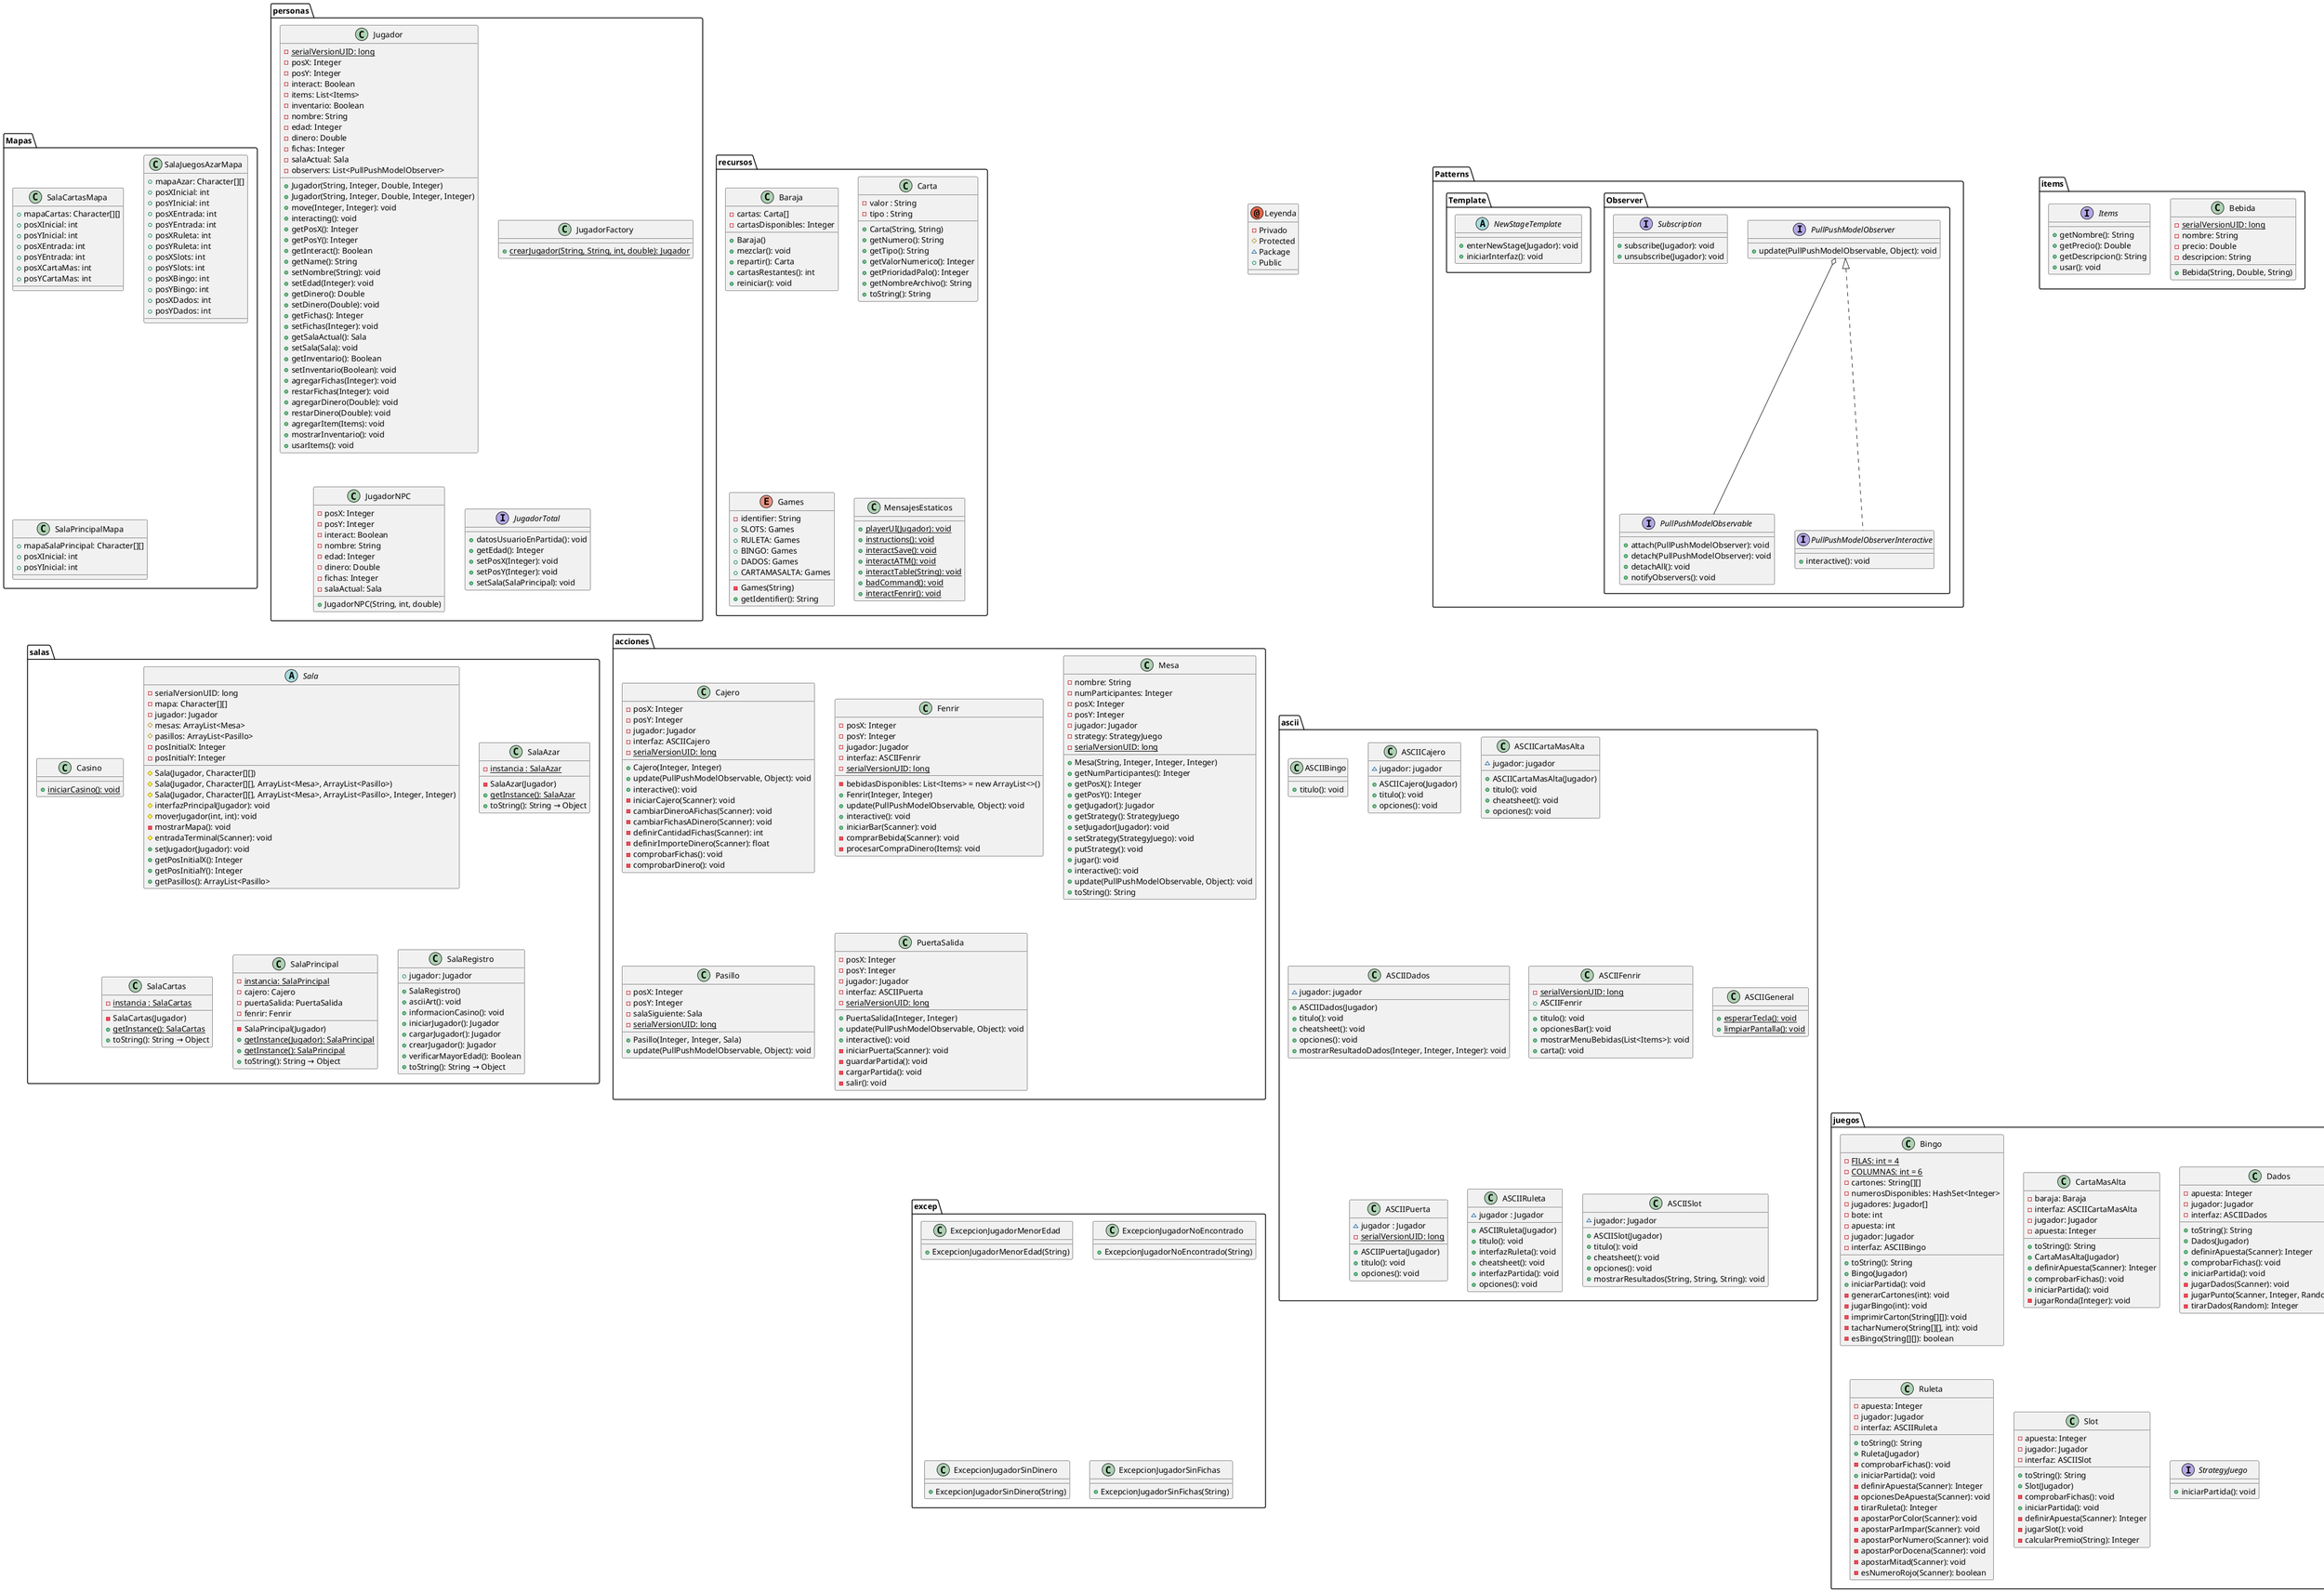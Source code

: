 @startuml

'https://plantuml.com/class-diagram
'- Privado' 'private Jugador jugador'
'# protected' 'protected Jugador jugador'
'~ package' 'Jugador jugador'
'+ public' 'public Jugador jugador'

 annotation "Leyenda" {
    - Privado
    # Protected
    ~ Package
    + Public
}

package "Mapas" {
    class SalaCartasMapa {
        + mapaCartas: Character[][]
        + posXInicial: int
        + posYInicial: int
        + posXEntrada: int
        + posYEntrada: int
        + posXCartaMas: int
        + posYCartaMas: int
    }

    class SalaJuegosAzarMapa {
        + mapaAzar: Character[][]
        + posXInicial: int
        + posYInicial: int
        + posXEntrada: int
        + posYEntrada: int
        + posXRuleta: int
        + posYRuleta: int
        + posXSlots: int
        + posYSlots: int
        + posXBingo: int
        + posYBingo: int
        + posXDados: int
        + posYDados: int
    }

    class SalaPrincipalMapa {
        + mapaSalaPrincipal: Character[][]
        + posXInicial: int
        + posYInicial: int
    }
}

package "Patterns" {

    package "Observer" {
        interface PullPushModelObservable {
            + attach(PullPushModelObserver): void
            + detach(PullPushModelObserver): void
            + detachAll(): void
            + notifyObservers(): void
        }

        interface PullPushModelObserver {
            + update(PullPushModelObservable, Object): void
        }

        interface PullPushModelObserverInteractive {
            + interactive(): void
        }

        interface Subscription {
            + subscribe(Jugador): void
            + unsubscribe(Jugador): void
        }
    }

    package "Template" {
        abstract class NewStageTemplate {
                + enterNewStage(Jugador): void
                + iniciarInterfaz(): void
        }
    }

}

package "personas" {
    class Jugador {
        - {static} serialVersionUID: long
        - posX: Integer
        - posY: Integer
        - interact: Boolean
        - items: List<Items>
        - inventario: Boolean
        - nombre: String
        - edad: Integer
        - dinero: Double
        - fichas: Integer
        - salaActual: Sala
        - observers: List<PullPushModelObserver>

        + Jugador(String, Integer, Double, Integer)
        + Jugador(String, Integer, Double, Integer, Integer)
        + move(Integer, Integer): void
        + interacting(): void
        + getPosX(): Integer
        + getPosY(): Integer
        + getInteract(): Boolean
        + getName(): String
        + setNombre(String): void
        + setEdad(Integer): void
        + getDinero(): Double
        + setDinero(Double): void
        + getFichas(): Integer
        + setFichas(Integer): void
        + getSalaActual(): Sala
        + setSala(Sala): void
        + getInventario(): Boolean
        + setInventario(Boolean): void
        + agregarFichas(Integer): void
        + restarFichas(Integer): void
        + agregarDinero(Double): void
        + restarDinero(Double): void
        + agregarItem(Items): void
        + mostrarInventario(): void
        + usarItems(): void
    }

    class JugadorFactory {
        + {static} crearJugador(String, String, int, double): Jugador
    }

    class JugadorNPC {
        - posX: Integer
        - posY: Integer
        - interact: Boolean
        - nombre: String
        - edad: Integer
        - dinero: Double
        - fichas: Integer
        - salaActual: Sala

        + JugadorNPC(String, int, double)
    }

    interface JugadorTotal {
        + datosUsuarioEnPartida(): void
        + getEdad(): Integer
        + setPosX(Integer): void
        + setPosY(Integer): void
        + setSala(SalaPrincipal): void
    }
}

package "recursos" {
    class Baraja {
        - cartas: Carta[]
        - cartasDisponibles: Integer

        + Baraja()
        + mezclar(): void
        + repartir(): Carta
        + cartasRestantes(): int
        + reiniciar(): void
    }

    class Carta {
        - valor : String
        - tipo : String

        + Carta(String, String)
        + getNumero(): String
        + getTipo(): String
        + getValorNumerico(): Integer
        + getPrioridadPalo(): Integer
        + getNombreArchivo(): String
        + toString(): String
    }

    enum Games {
        - identifier: String
        + SLOTS: Games
        + RULETA: Games
        + BINGO: Games
        + DADOS: Games
        + CARTAMASALTA: Games

        - Games(String)
        + getIdentifier(): String
    }

    class MensajesEstaticos {
        + {static} playerUI(Jugador): void
        + {static} instructions(): void
        + {static} interactSave(): void
        + {static} interactATM(): void
        + {static} interactTable(String): void
        + {static} badCommand(): void
        + {static} interactFenrir(): void
    }
}

package "salas" {
    class Casino {
        + {static} iniciarCasino(): void
    }

    abstract class Sala {

        - serialVersionUID: long
        - mapa: Character[][]
        - jugador: Jugador
        # mesas: ArrayList<Mesa>
        # pasillos: ArrayList<Pasillo>
        - posInitialX: Integer
        - posInitialY: Integer

        # Sala(Jugador, Character[][])
        # Sala(Jugador, Character[][], ArrayList<Mesa>, ArrayList<Pasillo>)
        # Sala(Jugador, Character[][], ArrayList<Mesa>, ArrayList<Pasillo>, Integer, Integer)
        # interfazPrincipal(Jugador): void
        # moverJugador(int, int): void
        - mostrarMapa(): void
        # entradaTerminal(Scanner): void
        + setJugador(Jugador): void
        + getPosInitialX(): Integer
        + getPosInitialY(): Integer
        + getPasillos(): ArrayList<Pasillo>
    }

    class SalaAzar {
        - {static} instancia : SalaAzar

        - SalaAzar(Jugador)
        + {static} getInstance(): SalaAzar
        + toString(): String → Object
    }

    class SalaCartas {
        - {static} instancia : SalaCartas

        - SalaCartas(Jugador)
        + {static} getInstance(): SalaCartas
        + toString(): String → Object
    }

    class SalaPrincipal {
        - {static} instancia: SalaPrincipal
        - cajero: Cajero
        - puertaSalida: PuertaSalida
        - fenrir: Fenrir

        - SalaPrincipal(Jugador)
        + {static} getInstance(Jugador): SalaPrincipal
        + {static} getInstance(): SalaPrincipal
        + toString(): String → Object
    }

    class SalaRegistro {
        + jugador: Jugador

        + SalaRegistro()
        + asciiArt(): void
        + informacionCasino(): void
        + iniciarJugador(): Jugador
        + cargarJugador(): Jugador
        + crearJugador(): Jugador
        + verificarMayorEdad(): Boolean
        + toString(): String → Object
    }
}

package "acciones" {
    class Cajero {
        - posX: Integer
        - posY: Integer
        - jugador: Jugador
        - interfaz: ASCIICajero
        - {static} serialVersionUID: long
        + Cajero(Integer, Integer)
        + update(PullPushModelObservable, Object): void
        + interactive(): void
        - iniciarCajero(Scanner): void
        - cambiarDineroAFichas(Scanner): void
        - cambiarFichasADinero(Scanner): void
        - definirCantidadFichas(Scanner): int
        - definirImporteDinero(Scanner): float
        - comprobarFichas(): void
        - comprobarDinero(): void
    }

    class Fenrir {
        - posX: Integer
        - posY: Integer
        - jugador: Jugador
        - bebidasDisponibles: List<Items> = new ArrayList<>()
        - interfaz: ASCIIFenrir
        - {static} serialVersionUID: long
        + Fenrir(Integer, Integer)
        + update(PullPushModelObservable, Object): void
        + interactive(): void
        + iniciarBar(Scanner): void
        - comprarBebida(Scanner): void
        - procesarCompraDinero(Items): void
    }

    class Mesa {
        - nombre: String
        - numParticipantes: Integer
        - posX: Integer
        - posY: Integer
        - jugador: Jugador
        - strategy: StrategyJuego
        - {static} serialVersionUID: long
        + Mesa(String, Integer, Integer, Integer)
        + getNumParticipantes(): Integer
        + getPosX(): Integer
        + getPosY(): Integer
        + getJugador(): Jugador
        + getStrategy(): StrategyJuego
        + setJugador(Jugador): void
        + setStrategy(StrategyJuego): void
        + putStrategy(): void
        + jugar(): void
        + interactive(): void
        + update(PullPushModelObservable, Object): void
        + toString(): String
    }

    class Pasillo {
        - posX: Integer
        - posY: Integer
        - salaSiguiente: Sala
        - {static} serialVersionUID: long
        + Pasillo(Integer, Integer, Sala)
        + update(PullPushModelObservable, Object): void
    }

    class PuertaSalida {
        - posX: Integer
        - posY: Integer
        - jugador: Jugador
        - interfaz: ASCIIPuerta
        - {static} serialVersionUID: long
        + PuertaSalida(Integer, Integer)
        + update(PullPushModelObservable, Object): void
        + interactive(): void
        - iniciarPuerta(Scanner): void
        - guardarPartida(): void
        - cargarPartida(): void
        - salir(): void
    }
}

package "ascii" {
    class ASCIIBingo {
        + titulo(): void
    }

    class ASCIICajero {
        ~ jugador: jugador
        + ASCIICajero(Jugador)
        + titulo(): void
        + opciones(): void
    }

    class ASCIICartaMasAlta {
        ~ jugador: jugador
        + ASCIICartaMasAlta(Jugador)
        + titulo(): void
        + cheatsheet(): void
        + opciones(): void
    }

    class ASCIIDados {
        ~ jugador: jugador
        + ASCIIDados(Jugador)
        + titulo(): void
        + cheatsheet(): void
        + opciones(): void
        + mostrarResultadoDados(Integer, Integer, Integer): void
    }

    class ASCIIFenrir {
        - {static} serialVersionUID: long
        + ASCIIFenrir
        + titulo(): void
        + opcionesBar(): void
        + mostrarMenuBebidas(List<Items>): void
        + carta(): void
    }

    class ASCIIGeneral {
        + {static} esperarTecla(): void
        + {static} limpiarPantalla(): void
    }

    class ASCIIPuerta {
        ~ jugador : Jugador
        - {static} serialVersionUID: long
        + ASCIIPuerta(Jugador)
        + titulo(): void
        + opciones(): void
    }

    class ASCIIRuleta {
        ~ jugador : Jugador
        + ASCIIRuleta(Jugador)
        + titulo(): void
        + interfazRuleta(): void
        + cheatsheet(): void
        + interfazPartida(): void
        + opciones(): void
    }

    class ASCIISlot {
        ~ jugador: Jugador
        + ASCIISlot(Jugador)
        + titulo(): void
        + cheatsheet(): void
        + opciones(): void
        + mostrarResultados(String, String, String): void
    }
}

package "excep" {
    class ExcepcionJugadorMenorEdad {
        + ExcepcionJugadorMenorEdad(String)
    }

    class ExcepcionJugadorNoEncontrado {
        + ExcepcionJugadorNoEncontrado(String)
    }

    class ExcepcionJugadorSinDinero {
        + ExcepcionJugadorSinDinero(String)
    }

    class ExcepcionJugadorSinFichas {
        + ExcepcionJugadorSinFichas(String)
    }
}

package "items" {
    class Bebida {
        - {static} serialVersionUID: long
        - nombre: String
        - precio: Double
        - descripcion: String

        + Bebida(String, Double, String)
    }

    interface Items {
        + getNombre(): String
        + getPrecio(): Double
        + getDescripcion(): String
        + usar(): void
    }
}

package "juegos" {
    class Bingo {
        + toString(): String
        - {static} FILAS: int = 4
        - {static} COLUMNAS: int = 6
        - cartones: String[][]
        - numerosDisponibles: HashSet<Integer>
        - jugadores: Jugador[]
        - bote: int
        - apuesta: int
        - jugador: Jugador
        - interfaz: ASCIIBingo
        + Bingo(Jugador)
        + iniciarPartida(): void
        - generarCartones(int): void
        - jugarBingo(int): void
        - imprimirCarton(String[][]): void
        - tacharNumero(String[][], int): void
        - esBingo(String[][]): boolean
    }

    class CartaMasAlta {
        + toString(): String
        - baraja: Baraja
        - interfaz: ASCIICartaMasAlta
        - jugador: Jugador
        - apuesta: Integer
        + CartaMasAlta(Jugador)
        + definirApuesta(Scanner): Integer
        + comprobarFichas(): void
        + iniciarPartida(): void
        - jugarRonda(Integer): void
    }

    class Dados {
        + toString(): String
        - apuesta: Integer
        - jugador: Jugador
        - interfaz: ASCIIDados
        + Dados(Jugador)
        + definirApuesta(Scanner): Integer
        + comprobarFichas(): void
        + iniciarPartida(): void
        - jugarDados(Scanner): void
        - jugarPunto(Scanner, Integer, Random): void
        - tirarDados(Random): Integer
    }

    class Ruleta {
        + toString(): String
        - apuesta: Integer
        - jugador: Jugador
        - interfaz: ASCIIRuleta
        + Ruleta(Jugador)
        - comprobarFichas(): void
        + iniciarPartida(): void
        - definirApuesta(Scanner): Integer
        - opcionesDeApuesta(Scanner): void
        - tirarRuleta(): Integer
        - apostarPorColor(Scanner): void
        - apostarParImpar(Scanner): void
        - apostarPorNumero(Scanner): void
        - apostarPorDocena(Scanner): void
        - apostarMitad(Scanner): void
        - esNumeroRojo(Scanner): boolean
    }

    class Slot {
        + toString(): String
        - apuesta: Integer
        - jugador: Jugador
        - interfaz: ASCIISlot
        + Slot(Jugador)
        - comprobarFichas(): void
        + iniciarPartida(): void
        - definirApuesta(Scanner): Integer
        - jugarSlot(): void
        - calcularPremio(String): Integer
    }

    interface StrategyJuego {
        + iniciarPartida(): void
    }

    'Relaciones'

    PullPushModelObserver <|.. PullPushModelObserverInteractive
    PullPushModelObserver o-- PullPushModelObservable
}

@enduml
